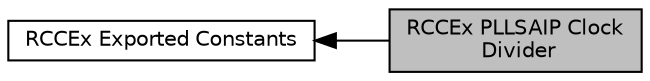digraph "RCCEx PLLSAIP Clock Divider"
{
  edge [fontname="Helvetica",fontsize="10",labelfontname="Helvetica",labelfontsize="10"];
  node [fontname="Helvetica",fontsize="10",shape=record];
  rankdir=LR;
  Node0 [label="RCCEx PLLSAIP Clock\l Divider",height=0.2,width=0.4,color="black", fillcolor="grey75", style="filled", fontcolor="black"];
  Node1 [label="RCCEx Exported Constants",height=0.2,width=0.4,color="black", fillcolor="white", style="filled",URL="$group___r_c_c_ex___exported___constants.html"];
  Node1->Node0 [shape=plaintext, dir="back", style="solid"];
}
